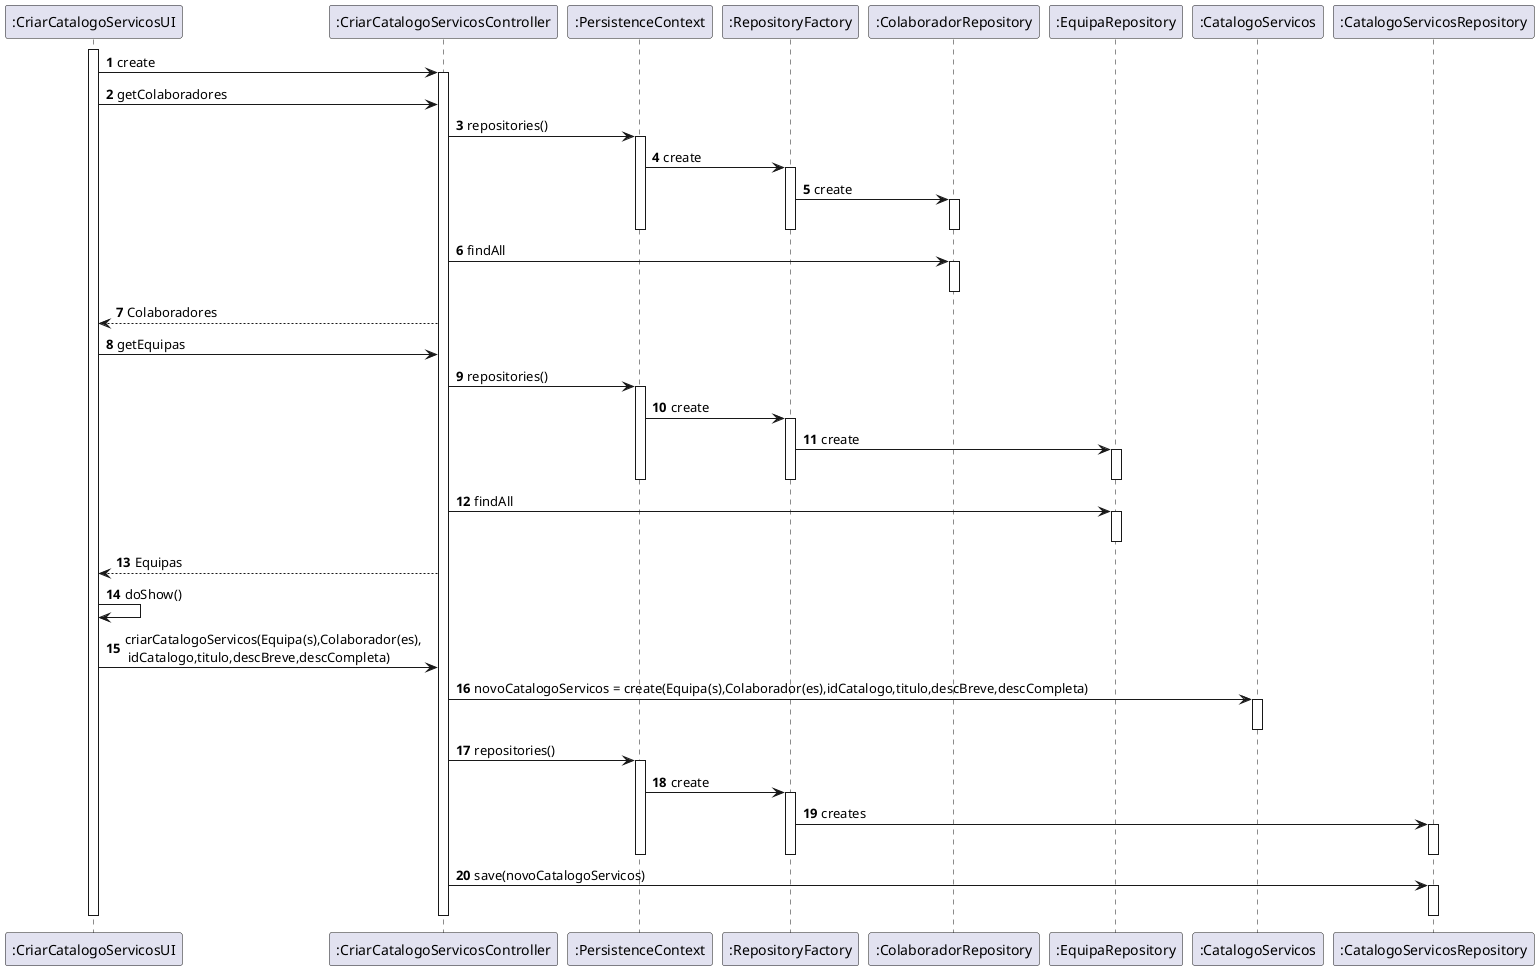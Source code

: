 @startuml
autonumber


participant ":CriarCatalogoServicosUI" as UI
participant ":CriarCatalogoServicosController" as CTRL
participant ":PersistenceContext" as PSC
participant ":RepositoryFactory" as REPFAC
participant ":ColaboradorRepository" as CREP
participant ":EquipaRepository" as EQPREP
participant ":CatalogoServicos" as CS
participant ":CatalogoServicosRepository" as CSREP

activate UI
UI -> CTRL : create
activate CTRL
UI -> CTRL : getColaboradores
CTRL -> PSC : repositories()
activate PSC
PSC -> REPFAC : create
activate REPFAC
REPFAC -> CREP : create
activate CREP
deactivate CREP
deactivate REPFAC
deactivate PSC
CTRL -> CREP : findAll
activate CREP
deactivate CREP
CTRL --> UI : Colaboradores
UI -> CTRL : getEquipas
CTRL -> PSC : repositories()
activate PSC
PSC -> REPFAC : create
activate REPFAC
REPFAC -> EQPREP : create
activate EQPREP
deactivate EQPREP
deactivate REPFAC
deactivate PSC
CTRL -> EQPREP : findAll
activate EQPREP
deactivate EQPREP
CTRL --> UI : Equipas
UI -> UI : doShow()
UI -> CTRL : criarCatalogoServicos(Equipa(s),Colaborador(es),\n idCatalogo,titulo,descBreve,descCompleta)
CTRL -> CS : novoCatalogoServicos = create(Equipa(s),Colaborador(es),idCatalogo,titulo,descBreve,descCompleta)
activate CS
deactivate CS
CTRL -> PSC : repositories()
activate PSC
PSC -> REPFAC : create
activate REPFAC
REPFAC -> CSREP : creates
activate CSREP
deactivate CSREP
deactivate REPFAC
deactivate PSC
CTRL -> CSREP : save(novoCatalogoServicos)
activate CSREP
deactivate CSREP
deactivate CTRL
deactivate UI

@enduml